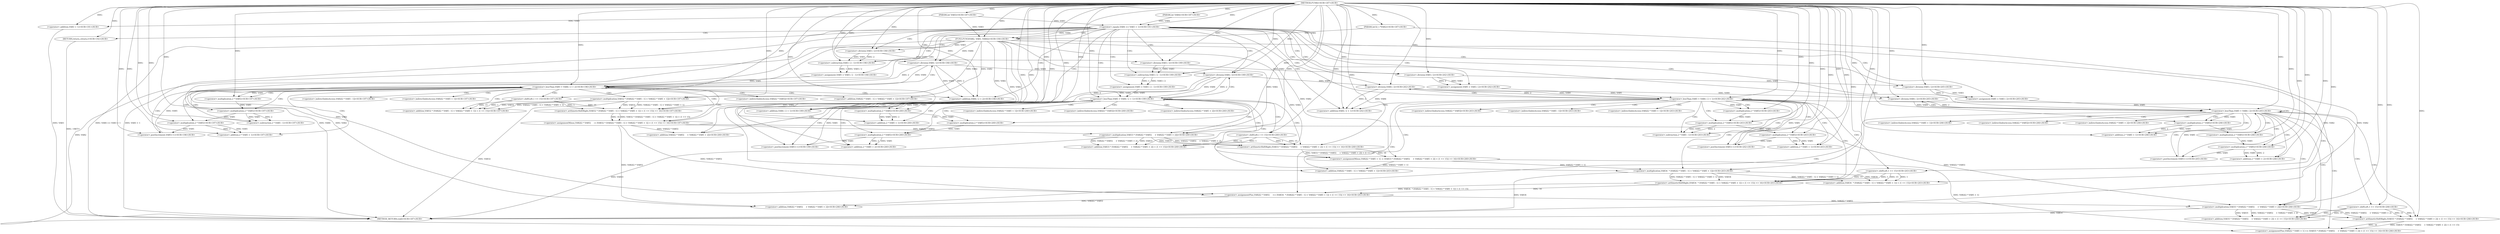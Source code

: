 
digraph "FUN8" {  

"12806" [label = "(METHOD,FUN8)<SUB>187</SUB>" ]

"13006" [label = "(METHOD_RETURN,void)<SUB>187</SUB>" ]

"12807" [label = "(PARAM,int32_t *VAR2)<SUB>187</SUB>" ]

"12808" [label = "(PARAM,int VAR3)<SUB>187</SUB>" ]

"12809" [label = "(PARAM,int VAR4)<SUB>187</SUB>" ]

"12820" [label = "(FUN3,FUN3(VAR2, VAR3, VAR4))<SUB>194</SUB>" ]

"12813" [label = "(&lt;operator&gt;.equals,VAR4 == VAR3 + 1)<SUB>191</SUB>" ]

"12833" [label = "(&lt;operator&gt;.lessThan,VAR5 &lt; VAR4 / 2 + 2)<SUB>196</SUB>" ]

"12840" [label = "(&lt;operator&gt;.postIncrement,VAR5++)<SUB>196</SUB>" ]

"12842" [label = "(&lt;operator&gt;.assignmentMinus,VAR2[2 * VAR5]     -= (VAR32 * (VAR2[2 * VAR5 - 1] + VAR2[2 * VAR5 + 1]) + (1 &lt;&lt; 15)) &gt;&gt; 16)<SUB>197</SUB>" ]

"12880" [label = "(&lt;operator&gt;.lessThan,VAR5 &lt; VAR4 / 2 + 1)<SUB>199</SUB>" ]

"12887" [label = "(&lt;operator&gt;.postIncrement,VAR5++)<SUB>199</SUB>" ]

"12889" [label = "(&lt;operator&gt;.assignmentMinus,VAR2[2 * VAR5 + 1] -= (VAR33 * (VAR2[2 * VAR5]     + VAR2[2 * VAR5 + 2]) + (1 &lt;&lt; 15)) &gt;&gt; 16)<SUB>200</SUB>" ]

"12925" [label = "(&lt;operator&gt;.lessThan,VAR5 &lt; VAR4 / 2 + 1)<SUB>202</SUB>" ]

"12932" [label = "(&lt;operator&gt;.postIncrement,VAR5++)<SUB>202</SUB>" ]

"12934" [label = "(&lt;operator&gt;.assignmentPlus,VAR2[2 * VAR5]     += (VAR34  * (VAR2[2 * VAR5 - 1] + VAR2[2 * VAR5 + 1]) + (1 &lt;&lt; 15)) &gt;&gt; 16)<SUB>203</SUB>" ]

"12970" [label = "(&lt;operator&gt;.lessThan,VAR5 &lt; VAR4 / 2)<SUB>205</SUB>" ]

"12975" [label = "(&lt;operator&gt;.postIncrement,VAR5++)<SUB>205</SUB>" ]

"12977" [label = "(&lt;operator&gt;.assignmentPlus,VAR2[2 * VAR5 + 1] += (VAR35 * (VAR2[2 * VAR5]     + VAR2[2 * VAR5 + 2]) + (1 &lt;&lt; 15)) &gt;&gt; 16)<SUB>206</SUB>" ]

"12819" [label = "(RETURN,return;,return;)<SUB>192</SUB>" ]

"12826" [label = "(&lt;operator&gt;.assignment,VAR5 = VAR3 / 2 - 1)<SUB>196</SUB>" ]

"12873" [label = "(&lt;operator&gt;.assignment,VAR5 = VAR3 / 2 - 1)<SUB>199</SUB>" ]

"12920" [label = "(&lt;operator&gt;.assignment,VAR5 = VAR3 / 2)<SUB>202</SUB>" ]

"12965" [label = "(&lt;operator&gt;.assignment,VAR5 = VAR3 / 2)<SUB>205</SUB>" ]

"12815" [label = "(&lt;operator&gt;.addition,VAR3 + 1)<SUB>191</SUB>" ]

"12835" [label = "(&lt;operator&gt;.addition,VAR4 / 2 + 2)<SUB>196</SUB>" ]

"12848" [label = "(&lt;operator&gt;.arithmeticShiftRight,(VAR32 * (VAR2[2 * VAR5 - 1] + VAR2[2 * VAR5 + 1]) + (1 &lt;&lt; 15)) &gt;&gt; 16)<SUB>197</SUB>" ]

"12882" [label = "(&lt;operator&gt;.addition,VAR4 / 2 + 1)<SUB>199</SUB>" ]

"12897" [label = "(&lt;operator&gt;.arithmeticShiftRight,(VAR33 * (VAR2[2 * VAR5]     + VAR2[2 * VAR5 + 2]) + (1 &lt;&lt; 15)) &gt;&gt; 16)<SUB>200</SUB>" ]

"12927" [label = "(&lt;operator&gt;.addition,VAR4 / 2 + 1)<SUB>202</SUB>" ]

"12940" [label = "(&lt;operator&gt;.arithmeticShiftRight,(VAR34  * (VAR2[2 * VAR5 - 1] + VAR2[2 * VAR5 + 1]) + (1 &lt;&lt; 15)) &gt;&gt; 16)<SUB>203</SUB>" ]

"12972" [label = "(&lt;operator&gt;.division,VAR4 / 2)<SUB>205</SUB>" ]

"12985" [label = "(&lt;operator&gt;.arithmeticShiftRight,(VAR35 * (VAR2[2 * VAR5]     + VAR2[2 * VAR5 + 2]) + (1 &lt;&lt; 15)) &gt;&gt; 16)<SUB>206</SUB>" ]

"12828" [label = "(&lt;operator&gt;.subtraction,VAR3 / 2 - 1)<SUB>196</SUB>" ]

"12836" [label = "(&lt;operator&gt;.division,VAR4 / 2)<SUB>196</SUB>" ]

"12845" [label = "(&lt;operator&gt;.multiplication,2 * VAR5)<SUB>197</SUB>" ]

"12849" [label = "(&lt;operator&gt;.addition,VAR32 * (VAR2[2 * VAR5 - 1] + VAR2[2 * VAR5 + 1]) + (1 &lt;&lt; 15))<SUB>197</SUB>" ]

"12875" [label = "(&lt;operator&gt;.subtraction,VAR3 / 2 - 1)<SUB>199</SUB>" ]

"12883" [label = "(&lt;operator&gt;.division,VAR4 / 2)<SUB>199</SUB>" ]

"12892" [label = "(&lt;operator&gt;.addition,2 * VAR5 + 1)<SUB>200</SUB>" ]

"12898" [label = "(&lt;operator&gt;.addition,VAR33 * (VAR2[2 * VAR5]     + VAR2[2 * VAR5 + 2]) + (1 &lt;&lt; 15))<SUB>200</SUB>" ]

"12922" [label = "(&lt;operator&gt;.division,VAR3 / 2)<SUB>202</SUB>" ]

"12928" [label = "(&lt;operator&gt;.division,VAR4 / 2)<SUB>202</SUB>" ]

"12937" [label = "(&lt;operator&gt;.multiplication,2 * VAR5)<SUB>203</SUB>" ]

"12941" [label = "(&lt;operator&gt;.addition,VAR34  * (VAR2[2 * VAR5 - 1] + VAR2[2 * VAR5 + 1]) + (1 &lt;&lt; 15))<SUB>203</SUB>" ]

"12967" [label = "(&lt;operator&gt;.division,VAR3 / 2)<SUB>205</SUB>" ]

"12980" [label = "(&lt;operator&gt;.addition,2 * VAR5 + 1)<SUB>206</SUB>" ]

"12986" [label = "(&lt;operator&gt;.addition,VAR35 * (VAR2[2 * VAR5]     + VAR2[2 * VAR5 + 2]) + (1 &lt;&lt; 15))<SUB>206</SUB>" ]

"12829" [label = "(&lt;operator&gt;.division,VAR3 / 2)<SUB>196</SUB>" ]

"12850" [label = "(&lt;operator&gt;.multiplication,VAR32 * (VAR2[2 * VAR5 - 1] + VAR2[2 * VAR5 + 1]))<SUB>197</SUB>" ]

"12867" [label = "(&lt;operator&gt;.shiftLeft,1 &lt;&lt; 15)<SUB>197</SUB>" ]

"12876" [label = "(&lt;operator&gt;.division,VAR3 / 2)<SUB>199</SUB>" ]

"12893" [label = "(&lt;operator&gt;.multiplication,2 * VAR5)<SUB>200</SUB>" ]

"12899" [label = "(&lt;operator&gt;.multiplication,VAR33 * (VAR2[2 * VAR5]     + VAR2[2 * VAR5 + 2]))<SUB>200</SUB>" ]

"12914" [label = "(&lt;operator&gt;.shiftLeft,1 &lt;&lt; 15)<SUB>200</SUB>" ]

"12942" [label = "(&lt;operator&gt;.multiplication,VAR34  * (VAR2[2 * VAR5 - 1] + VAR2[2 * VAR5 + 1]))<SUB>203</SUB>" ]

"12959" [label = "(&lt;operator&gt;.shiftLeft,1 &lt;&lt; 15)<SUB>203</SUB>" ]

"12981" [label = "(&lt;operator&gt;.multiplication,2 * VAR5)<SUB>206</SUB>" ]

"12987" [label = "(&lt;operator&gt;.multiplication,VAR35 * (VAR2[2 * VAR5]     + VAR2[2 * VAR5 + 2]))<SUB>206</SUB>" ]

"13002" [label = "(&lt;operator&gt;.shiftLeft,1 &lt;&lt; 15)<SUB>206</SUB>" ]

"12852" [label = "(&lt;operator&gt;.addition,VAR2[2 * VAR5 - 1] + VAR2[2 * VAR5 + 1])<SUB>197</SUB>" ]

"12901" [label = "(&lt;operator&gt;.addition,VAR2[2 * VAR5]     + VAR2[2 * VAR5 + 2])<SUB>200</SUB>" ]

"12944" [label = "(&lt;operator&gt;.addition,VAR2[2 * VAR5 - 1] + VAR2[2 * VAR5 + 1])<SUB>203</SUB>" ]

"12989" [label = "(&lt;operator&gt;.addition,VAR2[2 * VAR5]     + VAR2[2 * VAR5 + 2])<SUB>206</SUB>" ]

"12855" [label = "(&lt;operator&gt;.subtraction,2 * VAR5 - 1)<SUB>197</SUB>" ]

"12862" [label = "(&lt;operator&gt;.addition,2 * VAR5 + 1)<SUB>197</SUB>" ]

"12904" [label = "(&lt;operator&gt;.multiplication,2 * VAR5)<SUB>200</SUB>" ]

"12909" [label = "(&lt;operator&gt;.addition,2 * VAR5 + 2)<SUB>200</SUB>" ]

"12947" [label = "(&lt;operator&gt;.subtraction,2 * VAR5 - 1)<SUB>203</SUB>" ]

"12954" [label = "(&lt;operator&gt;.addition,2 * VAR5 + 1)<SUB>203</SUB>" ]

"12992" [label = "(&lt;operator&gt;.multiplication,2 * VAR5)<SUB>206</SUB>" ]

"12997" [label = "(&lt;operator&gt;.addition,2 * VAR5 + 2)<SUB>206</SUB>" ]

"12856" [label = "(&lt;operator&gt;.multiplication,2 * VAR5)<SUB>197</SUB>" ]

"12863" [label = "(&lt;operator&gt;.multiplication,2 * VAR5)<SUB>197</SUB>" ]

"12910" [label = "(&lt;operator&gt;.multiplication,2 * VAR5)<SUB>200</SUB>" ]

"12948" [label = "(&lt;operator&gt;.multiplication,2 * VAR5)<SUB>203</SUB>" ]

"12955" [label = "(&lt;operator&gt;.multiplication,2 * VAR5)<SUB>203</SUB>" ]

"12998" [label = "(&lt;operator&gt;.multiplication,2 * VAR5)<SUB>206</SUB>" ]

"12843" [label = "(&lt;operator&gt;.indirectIndexAccess,VAR2[2 * VAR5])<SUB>197</SUB>" ]

"12890" [label = "(&lt;operator&gt;.indirectIndexAccess,VAR2[2 * VAR5 + 1])<SUB>200</SUB>" ]

"12935" [label = "(&lt;operator&gt;.indirectIndexAccess,VAR2[2 * VAR5])<SUB>203</SUB>" ]

"12978" [label = "(&lt;operator&gt;.indirectIndexAccess,VAR2[2 * VAR5 + 1])<SUB>206</SUB>" ]

"12853" [label = "(&lt;operator&gt;.indirectIndexAccess,VAR2[2 * VAR5 - 1])<SUB>197</SUB>" ]

"12860" [label = "(&lt;operator&gt;.indirectIndexAccess,VAR2[2 * VAR5 + 1])<SUB>197</SUB>" ]

"12902" [label = "(&lt;operator&gt;.indirectIndexAccess,VAR2[2 * VAR5])<SUB>200</SUB>" ]

"12907" [label = "(&lt;operator&gt;.indirectIndexAccess,VAR2[2 * VAR5 + 2])<SUB>200</SUB>" ]

"12945" [label = "(&lt;operator&gt;.indirectIndexAccess,VAR2[2 * VAR5 - 1])<SUB>203</SUB>" ]

"12952" [label = "(&lt;operator&gt;.indirectIndexAccess,VAR2[2 * VAR5 + 1])<SUB>203</SUB>" ]

"12990" [label = "(&lt;operator&gt;.indirectIndexAccess,VAR2[2 * VAR5])<SUB>206</SUB>" ]

"12995" [label = "(&lt;operator&gt;.indirectIndexAccess,VAR2[2 * VAR5 + 2])<SUB>206</SUB>" ]

  "12819" -> "13006"  [ label = "DDG: &lt;RET&gt;"] 

  "12807" -> "13006"  [ label = "DDG: VAR2"] 

  "12813" -> "13006"  [ label = "DDG: VAR4"] 

  "12815" -> "13006"  [ label = "DDG: VAR3"] 

  "12813" -> "13006"  [ label = "DDG: VAR3 + 1"] 

  "12813" -> "13006"  [ label = "DDG: VAR4 == VAR3 + 1"] 

  "12942" -> "13006"  [ label = "DDG: VAR34"] 

  "12987" -> "13006"  [ label = "DDG: VAR35"] 

  "12850" -> "13006"  [ label = "DDG: VAR32"] 

  "12899" -> "13006"  [ label = "DDG: VAR33"] 

  "12806" -> "12807"  [ label = "DDG: "] 

  "12806" -> "12808"  [ label = "DDG: "] 

  "12806" -> "12809"  [ label = "DDG: "] 

  "12807" -> "12820"  [ label = "DDG: VAR2"] 

  "12806" -> "12820"  [ label = "DDG: "] 

  "12808" -> "12820"  [ label = "DDG: VAR3"] 

  "12813" -> "12820"  [ label = "DDG: VAR4"] 

  "12848" -> "12842"  [ label = "DDG: VAR32 * (VAR2[2 * VAR5 - 1] + VAR2[2 * VAR5 + 1]) + (1 &lt;&lt; 15)"] 

  "12848" -> "12842"  [ label = "DDG: 16"] 

  "12897" -> "12889"  [ label = "DDG: VAR33 * (VAR2[2 * VAR5]     + VAR2[2 * VAR5 + 2]) + (1 &lt;&lt; 15)"] 

  "12897" -> "12889"  [ label = "DDG: 16"] 

  "12940" -> "12934"  [ label = "DDG: VAR34  * (VAR2[2 * VAR5 - 1] + VAR2[2 * VAR5 + 1]) + (1 &lt;&lt; 15)"] 

  "12940" -> "12934"  [ label = "DDG: 16"] 

  "12985" -> "12977"  [ label = "DDG: VAR35 * (VAR2[2 * VAR5]     + VAR2[2 * VAR5 + 2]) + (1 &lt;&lt; 15)"] 

  "12985" -> "12977"  [ label = "DDG: 16"] 

  "12809" -> "12813"  [ label = "DDG: VAR4"] 

  "12806" -> "12813"  [ label = "DDG: "] 

  "12808" -> "12813"  [ label = "DDG: VAR3"] 

  "12806" -> "12819"  [ label = "DDG: "] 

  "12828" -> "12826"  [ label = "DDG: VAR3 / 2"] 

  "12828" -> "12826"  [ label = "DDG: 1"] 

  "12826" -> "12833"  [ label = "DDG: VAR5"] 

  "12840" -> "12833"  [ label = "DDG: VAR5"] 

  "12806" -> "12833"  [ label = "DDG: "] 

  "12836" -> "12833"  [ label = "DDG: VAR4"] 

  "12836" -> "12833"  [ label = "DDG: 2"] 

  "12863" -> "12840"  [ label = "DDG: VAR5"] 

  "12806" -> "12840"  [ label = "DDG: "] 

  "12820" -> "12842"  [ label = "DDG: VAR2"] 

  "12875" -> "12873"  [ label = "DDG: VAR3 / 2"] 

  "12875" -> "12873"  [ label = "DDG: 1"] 

  "12873" -> "12880"  [ label = "DDG: VAR5"] 

  "12887" -> "12880"  [ label = "DDG: VAR5"] 

  "12806" -> "12880"  [ label = "DDG: "] 

  "12883" -> "12880"  [ label = "DDG: VAR4"] 

  "12883" -> "12880"  [ label = "DDG: 2"] 

  "12910" -> "12887"  [ label = "DDG: VAR5"] 

  "12806" -> "12887"  [ label = "DDG: "] 

  "12820" -> "12889"  [ label = "DDG: VAR2"] 

  "12922" -> "12920"  [ label = "DDG: VAR3"] 

  "12922" -> "12920"  [ label = "DDG: 2"] 

  "12920" -> "12925"  [ label = "DDG: VAR5"] 

  "12932" -> "12925"  [ label = "DDG: VAR5"] 

  "12806" -> "12925"  [ label = "DDG: "] 

  "12928" -> "12925"  [ label = "DDG: VAR4"] 

  "12928" -> "12925"  [ label = "DDG: 2"] 

  "12955" -> "12932"  [ label = "DDG: VAR5"] 

  "12806" -> "12932"  [ label = "DDG: "] 

  "12820" -> "12934"  [ label = "DDG: VAR2"] 

  "12842" -> "12934"  [ label = "DDG: VAR2[2 * VAR5]"] 

  "12967" -> "12965"  [ label = "DDG: VAR3"] 

  "12967" -> "12965"  [ label = "DDG: 2"] 

  "12965" -> "12970"  [ label = "DDG: VAR5"] 

  "12975" -> "12970"  [ label = "DDG: VAR5"] 

  "12806" -> "12970"  [ label = "DDG: "] 

  "12972" -> "12970"  [ label = "DDG: VAR4"] 

  "12972" -> "12970"  [ label = "DDG: 2"] 

  "12998" -> "12975"  [ label = "DDG: VAR5"] 

  "12806" -> "12975"  [ label = "DDG: "] 

  "12820" -> "12977"  [ label = "DDG: VAR2"] 

  "12889" -> "12977"  [ label = "DDG: VAR2[2 * VAR5 + 1]"] 

  "12808" -> "12815"  [ label = "DDG: VAR3"] 

  "12806" -> "12815"  [ label = "DDG: "] 

  "12836" -> "12835"  [ label = "DDG: VAR4"] 

  "12836" -> "12835"  [ label = "DDG: 2"] 

  "12806" -> "12835"  [ label = "DDG: "] 

  "12850" -> "12848"  [ label = "DDG: VAR32"] 

  "12850" -> "12848"  [ label = "DDG: VAR2[2 * VAR5 - 1] + VAR2[2 * VAR5 + 1]"] 

  "12867" -> "12848"  [ label = "DDG: 1"] 

  "12867" -> "12848"  [ label = "DDG: 15"] 

  "12806" -> "12848"  [ label = "DDG: "] 

  "12883" -> "12882"  [ label = "DDG: VAR4"] 

  "12883" -> "12882"  [ label = "DDG: 2"] 

  "12806" -> "12882"  [ label = "DDG: "] 

  "12899" -> "12897"  [ label = "DDG: VAR33"] 

  "12899" -> "12897"  [ label = "DDG: VAR2[2 * VAR5]     + VAR2[2 * VAR5 + 2]"] 

  "12914" -> "12897"  [ label = "DDG: 1"] 

  "12914" -> "12897"  [ label = "DDG: 15"] 

  "12806" -> "12897"  [ label = "DDG: "] 

  "12928" -> "12927"  [ label = "DDG: VAR4"] 

  "12928" -> "12927"  [ label = "DDG: 2"] 

  "12806" -> "12927"  [ label = "DDG: "] 

  "12942" -> "12940"  [ label = "DDG: VAR34"] 

  "12942" -> "12940"  [ label = "DDG: VAR2[2 * VAR5 - 1] + VAR2[2 * VAR5 + 1]"] 

  "12959" -> "12940"  [ label = "DDG: 1"] 

  "12959" -> "12940"  [ label = "DDG: 15"] 

  "12806" -> "12940"  [ label = "DDG: "] 

  "12928" -> "12972"  [ label = "DDG: VAR4"] 

  "12806" -> "12972"  [ label = "DDG: "] 

  "12987" -> "12985"  [ label = "DDG: VAR35"] 

  "12987" -> "12985"  [ label = "DDG: VAR2[2 * VAR5]     + VAR2[2 * VAR5 + 2]"] 

  "13002" -> "12985"  [ label = "DDG: 1"] 

  "13002" -> "12985"  [ label = "DDG: 15"] 

  "12806" -> "12985"  [ label = "DDG: "] 

  "12829" -> "12828"  [ label = "DDG: VAR3"] 

  "12829" -> "12828"  [ label = "DDG: 2"] 

  "12806" -> "12828"  [ label = "DDG: "] 

  "12820" -> "12836"  [ label = "DDG: VAR4"] 

  "12806" -> "12836"  [ label = "DDG: "] 

  "12806" -> "12845"  [ label = "DDG: "] 

  "12833" -> "12845"  [ label = "DDG: VAR5"] 

  "12850" -> "12849"  [ label = "DDG: VAR32"] 

  "12850" -> "12849"  [ label = "DDG: VAR2[2 * VAR5 - 1] + VAR2[2 * VAR5 + 1]"] 

  "12867" -> "12849"  [ label = "DDG: 1"] 

  "12867" -> "12849"  [ label = "DDG: 15"] 

  "12876" -> "12875"  [ label = "DDG: VAR3"] 

  "12876" -> "12875"  [ label = "DDG: 2"] 

  "12806" -> "12875"  [ label = "DDG: "] 

  "12836" -> "12883"  [ label = "DDG: VAR4"] 

  "12806" -> "12883"  [ label = "DDG: "] 

  "12893" -> "12892"  [ label = "DDG: 2"] 

  "12893" -> "12892"  [ label = "DDG: VAR5"] 

  "12806" -> "12892"  [ label = "DDG: "] 

  "12899" -> "12898"  [ label = "DDG: VAR33"] 

  "12899" -> "12898"  [ label = "DDG: VAR2[2 * VAR5]     + VAR2[2 * VAR5 + 2]"] 

  "12914" -> "12898"  [ label = "DDG: 1"] 

  "12914" -> "12898"  [ label = "DDG: 15"] 

  "12876" -> "12922"  [ label = "DDG: VAR3"] 

  "12806" -> "12922"  [ label = "DDG: "] 

  "12883" -> "12928"  [ label = "DDG: VAR4"] 

  "12806" -> "12928"  [ label = "DDG: "] 

  "12806" -> "12937"  [ label = "DDG: "] 

  "12925" -> "12937"  [ label = "DDG: VAR5"] 

  "12942" -> "12941"  [ label = "DDG: VAR34"] 

  "12942" -> "12941"  [ label = "DDG: VAR2[2 * VAR5 - 1] + VAR2[2 * VAR5 + 1]"] 

  "12959" -> "12941"  [ label = "DDG: 1"] 

  "12959" -> "12941"  [ label = "DDG: 15"] 

  "12922" -> "12967"  [ label = "DDG: VAR3"] 

  "12806" -> "12967"  [ label = "DDG: "] 

  "12981" -> "12980"  [ label = "DDG: 2"] 

  "12981" -> "12980"  [ label = "DDG: VAR5"] 

  "12806" -> "12980"  [ label = "DDG: "] 

  "12987" -> "12986"  [ label = "DDG: VAR35"] 

  "12987" -> "12986"  [ label = "DDG: VAR2[2 * VAR5]     + VAR2[2 * VAR5 + 2]"] 

  "13002" -> "12986"  [ label = "DDG: 1"] 

  "13002" -> "12986"  [ label = "DDG: 15"] 

  "12820" -> "12829"  [ label = "DDG: VAR3"] 

  "12806" -> "12829"  [ label = "DDG: "] 

  "12806" -> "12850"  [ label = "DDG: "] 

  "12820" -> "12850"  [ label = "DDG: VAR2"] 

  "12806" -> "12867"  [ label = "DDG: "] 

  "12829" -> "12876"  [ label = "DDG: VAR3"] 

  "12806" -> "12876"  [ label = "DDG: "] 

  "12806" -> "12893"  [ label = "DDG: "] 

  "12880" -> "12893"  [ label = "DDG: VAR5"] 

  "12806" -> "12899"  [ label = "DDG: "] 

  "12820" -> "12899"  [ label = "DDG: VAR2"] 

  "12842" -> "12899"  [ label = "DDG: VAR2[2 * VAR5]"] 

  "12806" -> "12914"  [ label = "DDG: "] 

  "12806" -> "12942"  [ label = "DDG: "] 

  "12820" -> "12942"  [ label = "DDG: VAR2"] 

  "12889" -> "12942"  [ label = "DDG: VAR2[2 * VAR5 + 1]"] 

  "12806" -> "12959"  [ label = "DDG: "] 

  "12806" -> "12981"  [ label = "DDG: "] 

  "12970" -> "12981"  [ label = "DDG: VAR5"] 

  "12806" -> "12987"  [ label = "DDG: "] 

  "12820" -> "12987"  [ label = "DDG: VAR2"] 

  "12934" -> "12987"  [ label = "DDG: VAR2[2 * VAR5]"] 

  "12842" -> "12987"  [ label = "DDG: VAR2[2 * VAR5]"] 

  "12806" -> "13002"  [ label = "DDG: "] 

  "12820" -> "12852"  [ label = "DDG: VAR2"] 

  "12820" -> "12901"  [ label = "DDG: VAR2"] 

  "12842" -> "12901"  [ label = "DDG: VAR2[2 * VAR5]"] 

  "12820" -> "12944"  [ label = "DDG: VAR2"] 

  "12889" -> "12944"  [ label = "DDG: VAR2[2 * VAR5 + 1]"] 

  "12820" -> "12989"  [ label = "DDG: VAR2"] 

  "12934" -> "12989"  [ label = "DDG: VAR2[2 * VAR5]"] 

  "12842" -> "12989"  [ label = "DDG: VAR2[2 * VAR5]"] 

  "12856" -> "12855"  [ label = "DDG: 2"] 

  "12856" -> "12855"  [ label = "DDG: VAR5"] 

  "12806" -> "12855"  [ label = "DDG: "] 

  "12863" -> "12862"  [ label = "DDG: 2"] 

  "12863" -> "12862"  [ label = "DDG: VAR5"] 

  "12806" -> "12862"  [ label = "DDG: "] 

  "12806" -> "12904"  [ label = "DDG: "] 

  "12893" -> "12904"  [ label = "DDG: VAR5"] 

  "12910" -> "12909"  [ label = "DDG: 2"] 

  "12910" -> "12909"  [ label = "DDG: VAR5"] 

  "12806" -> "12909"  [ label = "DDG: "] 

  "12948" -> "12947"  [ label = "DDG: 2"] 

  "12948" -> "12947"  [ label = "DDG: VAR5"] 

  "12806" -> "12947"  [ label = "DDG: "] 

  "12955" -> "12954"  [ label = "DDG: 2"] 

  "12955" -> "12954"  [ label = "DDG: VAR5"] 

  "12806" -> "12954"  [ label = "DDG: "] 

  "12806" -> "12992"  [ label = "DDG: "] 

  "12981" -> "12992"  [ label = "DDG: VAR5"] 

  "12998" -> "12997"  [ label = "DDG: 2"] 

  "12998" -> "12997"  [ label = "DDG: VAR5"] 

  "12806" -> "12997"  [ label = "DDG: "] 

  "12806" -> "12856"  [ label = "DDG: "] 

  "12845" -> "12856"  [ label = "DDG: VAR5"] 

  "12806" -> "12863"  [ label = "DDG: "] 

  "12856" -> "12863"  [ label = "DDG: VAR5"] 

  "12806" -> "12910"  [ label = "DDG: "] 

  "12904" -> "12910"  [ label = "DDG: VAR5"] 

  "12806" -> "12948"  [ label = "DDG: "] 

  "12937" -> "12948"  [ label = "DDG: VAR5"] 

  "12806" -> "12955"  [ label = "DDG: "] 

  "12948" -> "12955"  [ label = "DDG: VAR5"] 

  "12806" -> "12998"  [ label = "DDG: "] 

  "12992" -> "12998"  [ label = "DDG: VAR5"] 

  "12813" -> "12876"  [ label = "CDG: "] 

  "12813" -> "12829"  [ label = "CDG: "] 

  "12813" -> "12970"  [ label = "CDG: "] 

  "12813" -> "12882"  [ label = "CDG: "] 

  "12813" -> "12880"  [ label = "CDG: "] 

  "12813" -> "12925"  [ label = "CDG: "] 

  "12813" -> "12835"  [ label = "CDG: "] 

  "12813" -> "12875"  [ label = "CDG: "] 

  "12813" -> "12819"  [ label = "CDG: "] 

  "12813" -> "12928"  [ label = "CDG: "] 

  "12813" -> "12927"  [ label = "CDG: "] 

  "12813" -> "12965"  [ label = "CDG: "] 

  "12813" -> "12833"  [ label = "CDG: "] 

  "12813" -> "12873"  [ label = "CDG: "] 

  "12813" -> "12826"  [ label = "CDG: "] 

  "12813" -> "12972"  [ label = "CDG: "] 

  "12813" -> "12967"  [ label = "CDG: "] 

  "12813" -> "12920"  [ label = "CDG: "] 

  "12813" -> "12820"  [ label = "CDG: "] 

  "12813" -> "12922"  [ label = "CDG: "] 

  "12813" -> "12828"  [ label = "CDG: "] 

  "12813" -> "12836"  [ label = "CDG: "] 

  "12813" -> "12883"  [ label = "CDG: "] 

  "12833" -> "12842"  [ label = "CDG: "] 

  "12833" -> "12848"  [ label = "CDG: "] 

  "12833" -> "12840"  [ label = "CDG: "] 

  "12833" -> "12853"  [ label = "CDG: "] 

  "12833" -> "12845"  [ label = "CDG: "] 

  "12833" -> "12863"  [ label = "CDG: "] 

  "12833" -> "12835"  [ label = "CDG: "] 

  "12833" -> "12856"  [ label = "CDG: "] 

  "12833" -> "12860"  [ label = "CDG: "] 

  "12833" -> "12852"  [ label = "CDG: "] 

  "12833" -> "12850"  [ label = "CDG: "] 

  "12833" -> "12843"  [ label = "CDG: "] 

  "12833" -> "12833"  [ label = "CDG: "] 

  "12833" -> "12855"  [ label = "CDG: "] 

  "12833" -> "12862"  [ label = "CDG: "] 

  "12833" -> "12867"  [ label = "CDG: "] 

  "12833" -> "12836"  [ label = "CDG: "] 

  "12833" -> "12849"  [ label = "CDG: "] 

  "12880" -> "12898"  [ label = "CDG: "] 

  "12880" -> "12899"  [ label = "CDG: "] 

  "12880" -> "12889"  [ label = "CDG: "] 

  "12880" -> "12882"  [ label = "CDG: "] 

  "12880" -> "12880"  [ label = "CDG: "] 

  "12880" -> "12909"  [ label = "CDG: "] 

  "12880" -> "12902"  [ label = "CDG: "] 

  "12880" -> "12910"  [ label = "CDG: "] 

  "12880" -> "12897"  [ label = "CDG: "] 

  "12880" -> "12907"  [ label = "CDG: "] 

  "12880" -> "12901"  [ label = "CDG: "] 

  "12880" -> "12887"  [ label = "CDG: "] 

  "12880" -> "12890"  [ label = "CDG: "] 

  "12880" -> "12893"  [ label = "CDG: "] 

  "12880" -> "12904"  [ label = "CDG: "] 

  "12880" -> "12892"  [ label = "CDG: "] 

  "12880" -> "12914"  [ label = "CDG: "] 

  "12880" -> "12883"  [ label = "CDG: "] 

  "12925" -> "12959"  [ label = "CDG: "] 

  "12925" -> "12942"  [ label = "CDG: "] 

  "12925" -> "12947"  [ label = "CDG: "] 

  "12925" -> "12934"  [ label = "CDG: "] 

  "12925" -> "12935"  [ label = "CDG: "] 

  "12925" -> "12932"  [ label = "CDG: "] 

  "12925" -> "12925"  [ label = "CDG: "] 

  "12925" -> "12955"  [ label = "CDG: "] 

  "12925" -> "12944"  [ label = "CDG: "] 

  "12925" -> "12941"  [ label = "CDG: "] 

  "12925" -> "12954"  [ label = "CDG: "] 

  "12925" -> "12945"  [ label = "CDG: "] 

  "12925" -> "12928"  [ label = "CDG: "] 

  "12925" -> "12927"  [ label = "CDG: "] 

  "12925" -> "12948"  [ label = "CDG: "] 

  "12925" -> "12937"  [ label = "CDG: "] 

  "12925" -> "12952"  [ label = "CDG: "] 

  "12925" -> "12940"  [ label = "CDG: "] 

  "12970" -> "12992"  [ label = "CDG: "] 

  "12970" -> "12970"  [ label = "CDG: "] 

  "12970" -> "12978"  [ label = "CDG: "] 

  "12970" -> "12981"  [ label = "CDG: "] 

  "12970" -> "12997"  [ label = "CDG: "] 

  "12970" -> "12985"  [ label = "CDG: "] 

  "12970" -> "12989"  [ label = "CDG: "] 

  "12970" -> "12980"  [ label = "CDG: "] 

  "12970" -> "12995"  [ label = "CDG: "] 

  "12970" -> "12972"  [ label = "CDG: "] 

  "12970" -> "12986"  [ label = "CDG: "] 

  "12970" -> "12987"  [ label = "CDG: "] 

  "12970" -> "12998"  [ label = "CDG: "] 

  "12970" -> "13002"  [ label = "CDG: "] 

  "12970" -> "12975"  [ label = "CDG: "] 

  "12970" -> "12990"  [ label = "CDG: "] 

  "12970" -> "12977"  [ label = "CDG: "] 

}